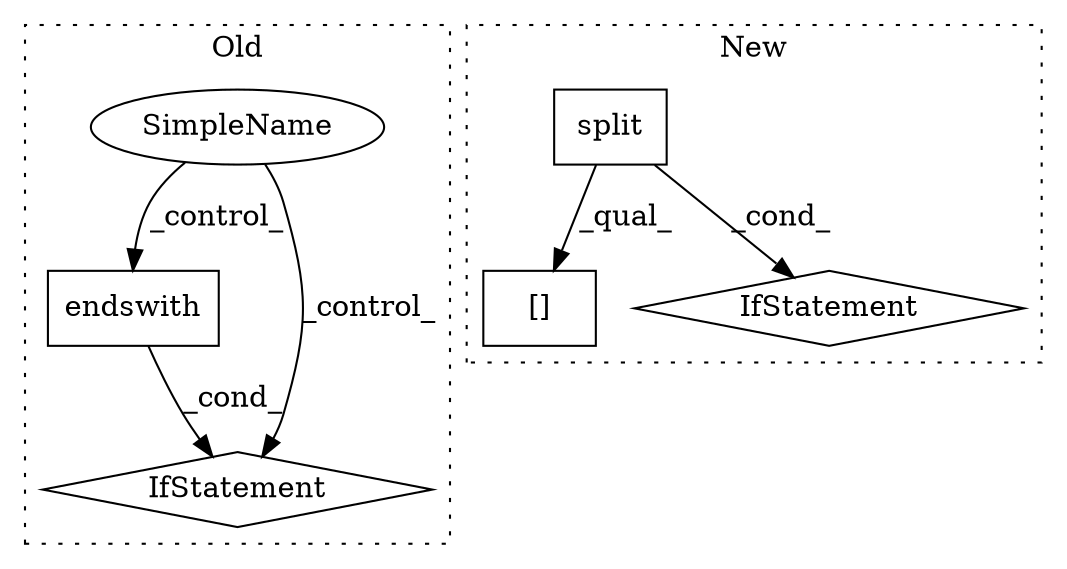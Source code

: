 digraph G {
subgraph cluster0 {
1 [label="endswith" a="32" s="2584,2610" l="9,1" shape="box"];
4 [label="IfStatement" a="25" s="2560,2611" l="4,2" shape="diamond"];
6 [label="SimpleName" a="42" s="" l="" shape="ellipse"];
label = "Old";
style="dotted";
}
subgraph cluster1 {
2 [label="split" a="32" s="2460,2472" l="6,1" shape="box"];
3 [label="[]" a="2" s="2681,2694" l="11,1" shape="box"];
5 [label="IfStatement" a="25" s="2850,2886" l="4,2" shape="diamond"];
label = "New";
style="dotted";
}
1 -> 4 [label="_cond_"];
2 -> 3 [label="_qual_"];
2 -> 5 [label="_cond_"];
6 -> 4 [label="_control_"];
6 -> 1 [label="_control_"];
}